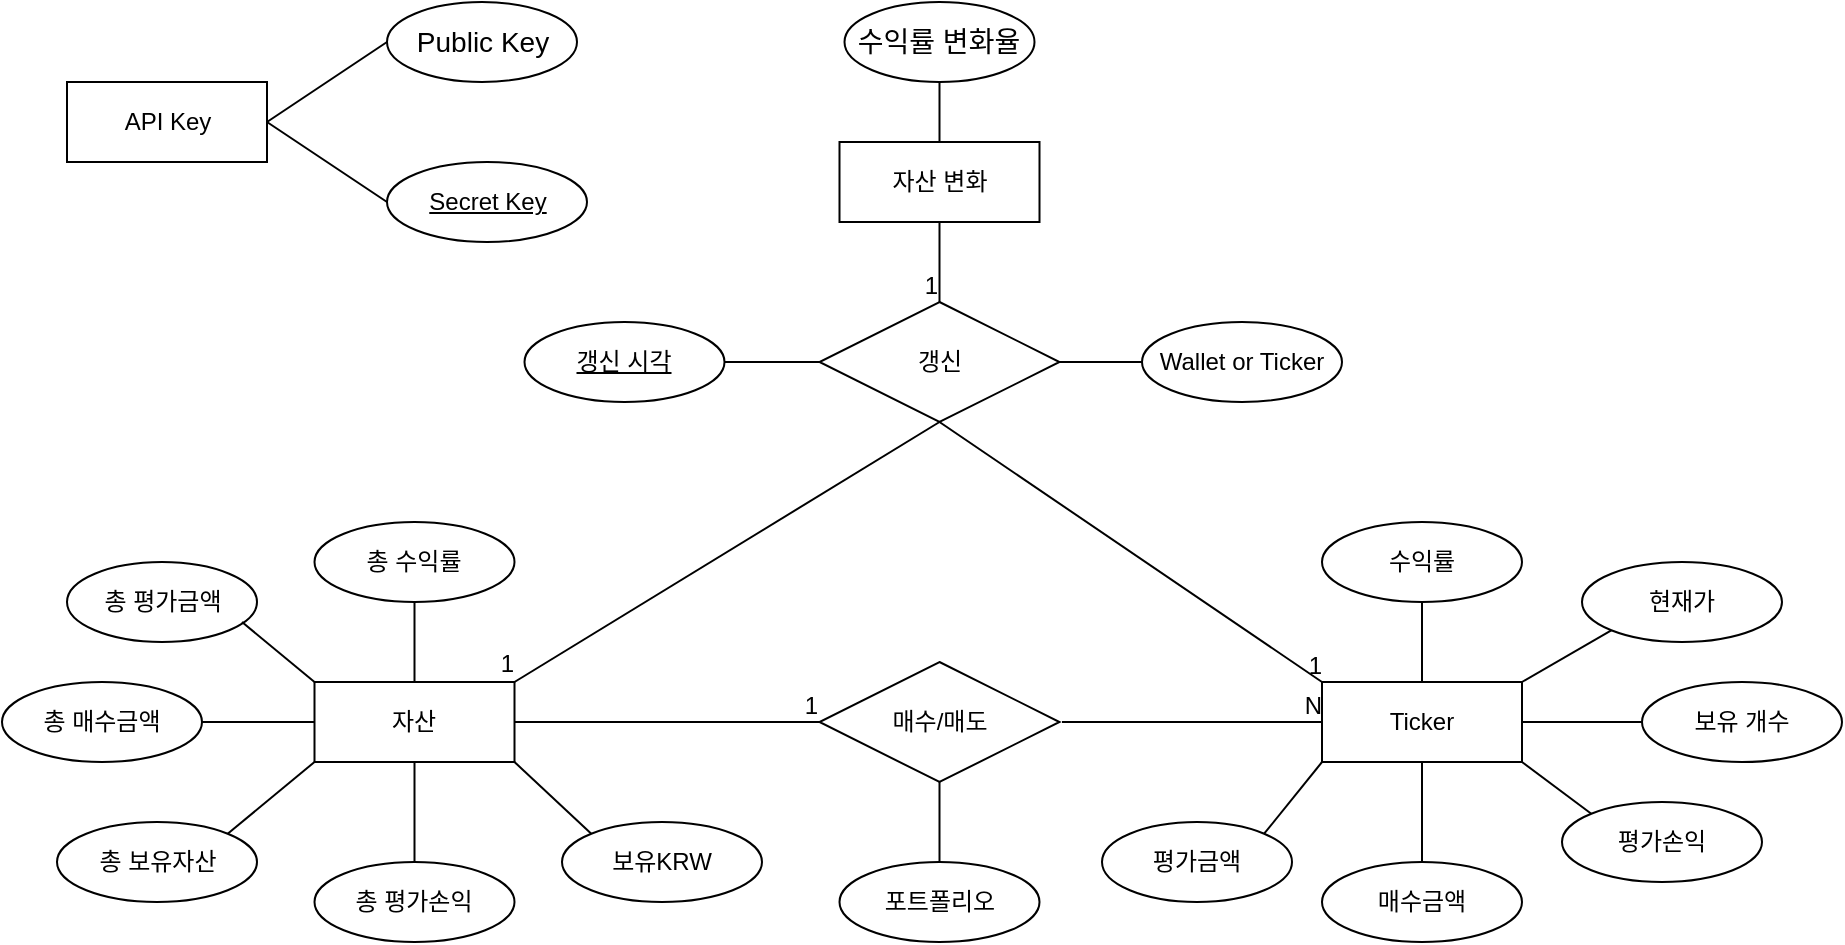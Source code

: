 <mxfile version="18.0.6" type="github">
  <diagram id="R2lEEEUBdFMjLlhIrx00" name="Page-1">
    <mxGraphModel dx="1185" dy="628" grid="1" gridSize="10" guides="1" tooltips="1" connect="1" arrows="1" fold="1" page="1" pageScale="1" pageWidth="850" pageHeight="1100" math="0" shadow="0" extFonts="Permanent Marker^https://fonts.googleapis.com/css?family=Permanent+Marker">
      <root>
        <mxCell id="0" />
        <mxCell id="1" parent="0" />
        <mxCell id="fZUxE8GodiSFgt1cu9SF-1" value="자산" style="whiteSpace=wrap;html=1;align=center;" parent="1" vertex="1">
          <mxGeometry x="166.25" y="350" width="100" height="40" as="geometry" />
        </mxCell>
        <mxCell id="fZUxE8GodiSFgt1cu9SF-2" value="보유KRW" style="ellipse;whiteSpace=wrap;html=1;align=center;" parent="1" vertex="1">
          <mxGeometry x="290" y="420" width="100" height="40" as="geometry" />
        </mxCell>
        <mxCell id="fZUxE8GodiSFgt1cu9SF-3" value="총 보유자산" style="ellipse;whiteSpace=wrap;html=1;align=center;" parent="1" vertex="1">
          <mxGeometry x="37.5" y="420" width="100" height="40" as="geometry" />
        </mxCell>
        <mxCell id="fZUxE8GodiSFgt1cu9SF-4" value="총 매수금액" style="ellipse;whiteSpace=wrap;html=1;align=center;" parent="1" vertex="1">
          <mxGeometry x="10" y="350" width="100" height="40" as="geometry" />
        </mxCell>
        <mxCell id="fZUxE8GodiSFgt1cu9SF-5" value="총 평가금액" style="ellipse;whiteSpace=wrap;html=1;align=center;" parent="1" vertex="1">
          <mxGeometry x="42.5" y="290" width="95" height="40" as="geometry" />
        </mxCell>
        <mxCell id="fZUxE8GodiSFgt1cu9SF-6" value="총 평가손익" style="ellipse;whiteSpace=wrap;html=1;align=center;" parent="1" vertex="1">
          <mxGeometry x="166.25" y="440" width="100" height="40" as="geometry" />
        </mxCell>
        <mxCell id="fZUxE8GodiSFgt1cu9SF-7" value="총 수익률" style="ellipse;whiteSpace=wrap;html=1;align=center;" parent="1" vertex="1">
          <mxGeometry x="166.25" y="270" width="100" height="40" as="geometry" />
        </mxCell>
        <mxCell id="fZUxE8GodiSFgt1cu9SF-8" value="포트폴리오" style="ellipse;whiteSpace=wrap;html=1;align=center;" parent="1" vertex="1">
          <mxGeometry x="428.75" y="440" width="100" height="40" as="geometry" />
        </mxCell>
        <mxCell id="fZUxE8GodiSFgt1cu9SF-25" value="" style="endArrow=none;html=1;rounded=0;exitX=0;exitY=0;exitDx=0;exitDy=0;" parent="1" source="fZUxE8GodiSFgt1cu9SF-1" edge="1">
          <mxGeometry width="50" height="50" relative="1" as="geometry">
            <mxPoint x="196.25" y="380" as="sourcePoint" />
            <mxPoint x="130" y="320" as="targetPoint" />
          </mxGeometry>
        </mxCell>
        <mxCell id="fZUxE8GodiSFgt1cu9SF-26" value="" style="endArrow=none;html=1;rounded=0;exitX=0;exitY=0.5;exitDx=0;exitDy=0;entryX=1;entryY=0.5;entryDx=0;entryDy=0;" parent="1" source="fZUxE8GodiSFgt1cu9SF-1" target="fZUxE8GodiSFgt1cu9SF-4" edge="1">
          <mxGeometry width="50" height="50" relative="1" as="geometry">
            <mxPoint x="206.25" y="390" as="sourcePoint" />
            <mxPoint x="151.25" y="340" as="targetPoint" />
          </mxGeometry>
        </mxCell>
        <mxCell id="fZUxE8GodiSFgt1cu9SF-27" value="" style="endArrow=none;html=1;rounded=0;entryX=1;entryY=1;entryDx=0;entryDy=0;exitX=0;exitY=0;exitDx=0;exitDy=0;" parent="1" source="fZUxE8GodiSFgt1cu9SF-2" target="fZUxE8GodiSFgt1cu9SF-1" edge="1">
          <mxGeometry width="50" height="50" relative="1" as="geometry">
            <mxPoint x="216.25" y="400" as="sourcePoint" />
            <mxPoint x="268.75" y="390" as="targetPoint" />
          </mxGeometry>
        </mxCell>
        <mxCell id="fZUxE8GodiSFgt1cu9SF-28" value="" style="endArrow=none;html=1;rounded=0;entryX=0;entryY=1;entryDx=0;entryDy=0;exitX=1;exitY=0;exitDx=0;exitDy=0;" parent="1" source="fZUxE8GodiSFgt1cu9SF-3" target="fZUxE8GodiSFgt1cu9SF-1" edge="1">
          <mxGeometry width="50" height="50" relative="1" as="geometry">
            <mxPoint x="226.25" y="410" as="sourcePoint" />
            <mxPoint x="171.25" y="360" as="targetPoint" />
          </mxGeometry>
        </mxCell>
        <mxCell id="fZUxE8GodiSFgt1cu9SF-29" value="" style="endArrow=none;html=1;rounded=0;exitX=0.5;exitY=0;exitDx=0;exitDy=0;entryX=0.5;entryY=1;entryDx=0;entryDy=0;" parent="1" source="fZUxE8GodiSFgt1cu9SF-1" target="fZUxE8GodiSFgt1cu9SF-7" edge="1">
          <mxGeometry width="50" height="50" relative="1" as="geometry">
            <mxPoint x="236.25" y="420" as="sourcePoint" />
            <mxPoint x="181.25" y="370" as="targetPoint" />
          </mxGeometry>
        </mxCell>
        <mxCell id="fZUxE8GodiSFgt1cu9SF-30" value="" style="endArrow=none;html=1;rounded=0;exitX=0.5;exitY=1;exitDx=0;exitDy=0;entryX=0.5;entryY=0;entryDx=0;entryDy=0;" parent="1" source="a19Ow-LBFyPLnFIHy7I--1" target="fZUxE8GodiSFgt1cu9SF-8" edge="1">
          <mxGeometry width="50" height="50" relative="1" as="geometry">
            <mxPoint x="266.25" y="430" as="sourcePoint" />
            <mxPoint x="211.25" y="380" as="targetPoint" />
          </mxGeometry>
        </mxCell>
        <mxCell id="fZUxE8GodiSFgt1cu9SF-31" value="" style="endArrow=none;html=1;rounded=0;exitX=0.5;exitY=1;exitDx=0;exitDy=0;entryX=0.5;entryY=0;entryDx=0;entryDy=0;" parent="1" source="fZUxE8GodiSFgt1cu9SF-1" target="fZUxE8GodiSFgt1cu9SF-6" edge="1">
          <mxGeometry width="50" height="50" relative="1" as="geometry">
            <mxPoint x="256.25" y="440" as="sourcePoint" />
            <mxPoint x="201.25" y="390" as="targetPoint" />
          </mxGeometry>
        </mxCell>
        <mxCell id="fZUxE8GodiSFgt1cu9SF-35" value="Ticker" style="whiteSpace=wrap;html=1;align=center;" parent="1" vertex="1">
          <mxGeometry x="670" y="350" width="100" height="40" as="geometry" />
        </mxCell>
        <mxCell id="fZUxE8GodiSFgt1cu9SF-38" value="매수금액" style="ellipse;whiteSpace=wrap;html=1;align=center;" parent="1" vertex="1">
          <mxGeometry x="670" y="440" width="100" height="40" as="geometry" />
        </mxCell>
        <mxCell id="fZUxE8GodiSFgt1cu9SF-39" value="평가금액" style="ellipse;whiteSpace=wrap;html=1;align=center;" parent="1" vertex="1">
          <mxGeometry x="560" y="420" width="95" height="40" as="geometry" />
        </mxCell>
        <mxCell id="fZUxE8GodiSFgt1cu9SF-40" value="평가손익" style="ellipse;whiteSpace=wrap;html=1;align=center;" parent="1" vertex="1">
          <mxGeometry x="790" y="410" width="100" height="40" as="geometry" />
        </mxCell>
        <mxCell id="fZUxE8GodiSFgt1cu9SF-41" value="수익률" style="ellipse;whiteSpace=wrap;html=1;align=center;" parent="1" vertex="1">
          <mxGeometry x="670" y="270" width="100" height="40" as="geometry" />
        </mxCell>
        <mxCell id="fZUxE8GodiSFgt1cu9SF-45" value="" style="endArrow=none;html=1;rounded=0;exitX=0;exitY=1;exitDx=0;exitDy=0;entryX=1;entryY=0;entryDx=0;entryDy=0;" parent="1" source="fZUxE8GodiSFgt1cu9SF-35" target="fZUxE8GodiSFgt1cu9SF-39" edge="1">
          <mxGeometry width="50" height="50" relative="1" as="geometry">
            <mxPoint x="700" y="385" as="sourcePoint" />
            <mxPoint x="645" y="335" as="targetPoint" />
          </mxGeometry>
        </mxCell>
        <mxCell id="fZUxE8GodiSFgt1cu9SF-46" value="" style="endArrow=none;html=1;rounded=0;exitX=0.5;exitY=1;exitDx=0;exitDy=0;" parent="1" source="fZUxE8GodiSFgt1cu9SF-35" target="fZUxE8GodiSFgt1cu9SF-38" edge="1">
          <mxGeometry width="50" height="50" relative="1" as="geometry">
            <mxPoint x="710" y="395" as="sourcePoint" />
            <mxPoint x="655" y="345" as="targetPoint" />
          </mxGeometry>
        </mxCell>
        <mxCell id="fZUxE8GodiSFgt1cu9SF-49" value="" style="endArrow=none;html=1;rounded=0;exitX=1;exitY=0;exitDx=0;exitDy=0;entryX=1;entryY=0;entryDx=0;entryDy=0;" parent="1" source="fZUxE8GodiSFgt1cu9SF-35" target="fZUxE8GodiSFgt1cu9SF-35" edge="1">
          <mxGeometry width="50" height="50" relative="1" as="geometry">
            <mxPoint x="740" y="425" as="sourcePoint" />
            <mxPoint x="685" y="375" as="targetPoint" />
          </mxGeometry>
        </mxCell>
        <mxCell id="fZUxE8GodiSFgt1cu9SF-51" value="" style="endArrow=none;html=1;rounded=0;exitX=1;exitY=1;exitDx=0;exitDy=0;entryX=0;entryY=0;entryDx=0;entryDy=0;" parent="1" source="fZUxE8GodiSFgt1cu9SF-35" target="fZUxE8GodiSFgt1cu9SF-40" edge="1">
          <mxGeometry width="50" height="50" relative="1" as="geometry">
            <mxPoint x="760" y="445" as="sourcePoint" />
            <mxPoint x="705" y="395" as="targetPoint" />
          </mxGeometry>
        </mxCell>
        <mxCell id="ejNUEAdqmyNfgnqUW0LH-1" value="API Key" style="whiteSpace=wrap;html=1;align=center;" parent="1" vertex="1">
          <mxGeometry x="42.5" y="50" width="100" height="40" as="geometry" />
        </mxCell>
        <mxCell id="ejNUEAdqmyNfgnqUW0LH-3" value="Secret Key" style="ellipse;whiteSpace=wrap;html=1;align=center;fontStyle=4;" parent="1" vertex="1">
          <mxGeometry x="202.5" y="90" width="100" height="40" as="geometry" />
        </mxCell>
        <mxCell id="ejNUEAdqmyNfgnqUW0LH-4" value="" style="endArrow=none;html=1;rounded=0;exitX=1;exitY=0.5;exitDx=0;exitDy=0;entryX=0;entryY=0.5;entryDx=0;entryDy=0;" parent="1" source="ejNUEAdqmyNfgnqUW0LH-1" target="a19Ow-LBFyPLnFIHy7I--29" edge="1">
          <mxGeometry relative="1" as="geometry">
            <mxPoint x="262.5" y="190" as="sourcePoint" />
            <mxPoint x="202.5" y="30" as="targetPoint" />
          </mxGeometry>
        </mxCell>
        <mxCell id="ejNUEAdqmyNfgnqUW0LH-5" value="" style="endArrow=none;html=1;rounded=0;exitX=1;exitY=0.5;exitDx=0;exitDy=0;entryX=0;entryY=0.5;entryDx=0;entryDy=0;" parent="1" source="ejNUEAdqmyNfgnqUW0LH-1" target="ejNUEAdqmyNfgnqUW0LH-3" edge="1">
          <mxGeometry relative="1" as="geometry">
            <mxPoint x="152.5" y="80" as="sourcePoint" />
            <mxPoint x="212.5" y="40" as="targetPoint" />
          </mxGeometry>
        </mxCell>
        <mxCell id="ejNUEAdqmyNfgnqUW0LH-6" value="자산 변화" style="whiteSpace=wrap;html=1;align=center;" parent="1" vertex="1">
          <mxGeometry x="428.75" y="80" width="100" height="40" as="geometry" />
        </mxCell>
        <mxCell id="ejNUEAdqmyNfgnqUW0LH-8" value="&lt;div style=&quot;text-align: left;&quot;&gt;&lt;font face=&quot;Apple SD Gothic Neo, arial, sans-serif&quot;&gt;&lt;span style=&quot;font-size: 14px;&quot;&gt;수익률 변화율&lt;/span&gt;&lt;/font&gt;&lt;/div&gt;" style="ellipse;whiteSpace=wrap;html=1;align=center;fontColor=default;labelBackgroundColor=default;" parent="1" vertex="1">
          <mxGeometry x="431.25" y="10" width="95" height="40" as="geometry" />
        </mxCell>
        <mxCell id="ejNUEAdqmyNfgnqUW0LH-13" value="" style="endArrow=none;html=1;rounded=0;exitX=0.5;exitY=0;exitDx=0;exitDy=0;entryX=0.5;entryY=1;entryDx=0;entryDy=0;" parent="1" source="ejNUEAdqmyNfgnqUW0LH-6" target="ejNUEAdqmyNfgnqUW0LH-8" edge="1">
          <mxGeometry width="50" height="50" relative="1" as="geometry">
            <mxPoint x="456.25" y="80" as="sourcePoint" />
            <mxPoint x="401.25" y="30" as="targetPoint" />
          </mxGeometry>
        </mxCell>
        <mxCell id="ejNUEAdqmyNfgnqUW0LH-19" value="현재가" style="ellipse;whiteSpace=wrap;html=1;align=center;" parent="1" vertex="1">
          <mxGeometry x="800" y="290" width="100" height="40" as="geometry" />
        </mxCell>
        <mxCell id="ejNUEAdqmyNfgnqUW0LH-26" value="" style="endArrow=none;html=1;rounded=0;exitX=1;exitY=0;exitDx=0;exitDy=0;entryX=0;entryY=1;entryDx=0;entryDy=0;" parent="1" source="fZUxE8GodiSFgt1cu9SF-35" target="ejNUEAdqmyNfgnqUW0LH-19" edge="1">
          <mxGeometry width="50" height="50" relative="1" as="geometry">
            <mxPoint x="860" y="490" as="sourcePoint" />
            <mxPoint x="840" y="350" as="targetPoint" />
          </mxGeometry>
        </mxCell>
        <mxCell id="a19Ow-LBFyPLnFIHy7I--1" value="매수/매도" style="shape=rhombus;perimeter=rhombusPerimeter;whiteSpace=wrap;html=1;align=center;" vertex="1" parent="1">
          <mxGeometry x="418.75" y="340" width="120" height="60" as="geometry" />
        </mxCell>
        <mxCell id="a19Ow-LBFyPLnFIHy7I--2" value="" style="endArrow=none;html=1;rounded=0;entryX=0;entryY=0.5;entryDx=0;entryDy=0;exitX=1;exitY=0.5;exitDx=0;exitDy=0;" edge="1" parent="1" source="fZUxE8GodiSFgt1cu9SF-1" target="a19Ow-LBFyPLnFIHy7I--1">
          <mxGeometry relative="1" as="geometry">
            <mxPoint x="258.75" y="370" as="sourcePoint" />
            <mxPoint x="388.75" y="370" as="targetPoint" />
          </mxGeometry>
        </mxCell>
        <mxCell id="a19Ow-LBFyPLnFIHy7I--3" value="1" style="resizable=0;html=1;align=right;verticalAlign=bottom;" connectable="0" vertex="1" parent="a19Ow-LBFyPLnFIHy7I--2">
          <mxGeometry x="1" relative="1" as="geometry" />
        </mxCell>
        <mxCell id="a19Ow-LBFyPLnFIHy7I--4" value="" style="endArrow=none;html=1;rounded=0;entryX=0.5;entryY=1;entryDx=0;entryDy=0;" edge="1" parent="1" source="fZUxE8GodiSFgt1cu9SF-35" target="fZUxE8GodiSFgt1cu9SF-41">
          <mxGeometry width="50" height="50" relative="1" as="geometry">
            <mxPoint x="680" y="365" as="sourcePoint" />
            <mxPoint x="637.5" y="335" as="targetPoint" />
          </mxGeometry>
        </mxCell>
        <mxCell id="a19Ow-LBFyPLnFIHy7I--5" value="" style="endArrow=none;html=1;rounded=0;entryX=0;entryY=0.5;entryDx=0;entryDy=0;" edge="1" parent="1" target="fZUxE8GodiSFgt1cu9SF-35">
          <mxGeometry relative="1" as="geometry">
            <mxPoint x="540" y="370" as="sourcePoint" />
            <mxPoint x="788.75" y="370" as="targetPoint" />
          </mxGeometry>
        </mxCell>
        <mxCell id="a19Ow-LBFyPLnFIHy7I--6" value="N" style="resizable=0;html=1;align=right;verticalAlign=bottom;" connectable="0" vertex="1" parent="a19Ow-LBFyPLnFIHy7I--5">
          <mxGeometry x="1" relative="1" as="geometry" />
        </mxCell>
        <mxCell id="a19Ow-LBFyPLnFIHy7I--8" value="갱신" style="shape=rhombus;perimeter=rhombusPerimeter;whiteSpace=wrap;html=1;align=center;" vertex="1" parent="1">
          <mxGeometry x="418.75" y="160" width="120" height="60" as="geometry" />
        </mxCell>
        <mxCell id="a19Ow-LBFyPLnFIHy7I--9" value="" style="endArrow=none;html=1;rounded=0;entryX=1;entryY=0;entryDx=0;entryDy=0;exitX=0.5;exitY=1;exitDx=0;exitDy=0;" edge="1" parent="1" source="a19Ow-LBFyPLnFIHy7I--8" target="fZUxE8GodiSFgt1cu9SF-1">
          <mxGeometry relative="1" as="geometry">
            <mxPoint x="296.25" y="340" as="sourcePoint" />
            <mxPoint x="428.75" y="340" as="targetPoint" />
          </mxGeometry>
        </mxCell>
        <mxCell id="a19Ow-LBFyPLnFIHy7I--10" value="1" style="resizable=0;html=1;align=right;verticalAlign=bottom;" connectable="0" vertex="1" parent="a19Ow-LBFyPLnFIHy7I--9">
          <mxGeometry x="1" relative="1" as="geometry" />
        </mxCell>
        <mxCell id="a19Ow-LBFyPLnFIHy7I--11" value="" style="endArrow=none;html=1;rounded=0;exitX=0.5;exitY=1;exitDx=0;exitDy=0;" edge="1" parent="1" source="ejNUEAdqmyNfgnqUW0LH-6" target="a19Ow-LBFyPLnFIHy7I--8">
          <mxGeometry relative="1" as="geometry">
            <mxPoint x="548.75" y="340" as="sourcePoint" />
            <mxPoint x="681.25" y="340" as="targetPoint" />
          </mxGeometry>
        </mxCell>
        <mxCell id="a19Ow-LBFyPLnFIHy7I--12" value="1" style="resizable=0;html=1;align=right;verticalAlign=bottom;" connectable="0" vertex="1" parent="a19Ow-LBFyPLnFIHy7I--11">
          <mxGeometry x="1" relative="1" as="geometry" />
        </mxCell>
        <mxCell id="a19Ow-LBFyPLnFIHy7I--16" value="" style="endArrow=none;html=1;rounded=0;entryX=0;entryY=0;entryDx=0;entryDy=0;exitX=0.5;exitY=1;exitDx=0;exitDy=0;" edge="1" parent="1" source="a19Ow-LBFyPLnFIHy7I--8" target="fZUxE8GodiSFgt1cu9SF-35">
          <mxGeometry relative="1" as="geometry">
            <mxPoint x="601" y="320" as="sourcePoint" />
            <mxPoint x="541" y="290" as="targetPoint" />
          </mxGeometry>
        </mxCell>
        <mxCell id="a19Ow-LBFyPLnFIHy7I--17" value="1" style="resizable=0;html=1;align=right;verticalAlign=bottom;" connectable="0" vertex="1" parent="a19Ow-LBFyPLnFIHy7I--16">
          <mxGeometry x="1" relative="1" as="geometry" />
        </mxCell>
        <mxCell id="a19Ow-LBFyPLnFIHy7I--21" value="" style="endArrow=none;html=1;rounded=0;entryX=0;entryY=0.5;entryDx=0;entryDy=0;exitX=1;exitY=0.5;exitDx=0;exitDy=0;" edge="1" parent="1" target="a19Ow-LBFyPLnFIHy7I--27" source="a19Ow-LBFyPLnFIHy7I--8">
          <mxGeometry width="50" height="50" relative="1" as="geometry">
            <mxPoint x="930" y="220" as="sourcePoint" />
            <mxPoint x="810" y="220" as="targetPoint" />
          </mxGeometry>
        </mxCell>
        <mxCell id="a19Ow-LBFyPLnFIHy7I--22" value="갱신 시각" style="ellipse;whiteSpace=wrap;html=1;align=center;fontStyle=4;" vertex="1" parent="1">
          <mxGeometry x="271.25" y="170" width="100" height="40" as="geometry" />
        </mxCell>
        <mxCell id="a19Ow-LBFyPLnFIHy7I--23" value="" style="endArrow=none;html=1;rounded=0;exitX=0;exitY=0.5;exitDx=0;exitDy=0;entryX=1;entryY=0.5;entryDx=0;entryDy=0;" edge="1" parent="1" target="a19Ow-LBFyPLnFIHy7I--22" source="a19Ow-LBFyPLnFIHy7I--8">
          <mxGeometry width="50" height="50" relative="1" as="geometry">
            <mxPoint x="361.25" y="210" as="sourcePoint" />
            <mxPoint x="351.25" y="180" as="targetPoint" />
          </mxGeometry>
        </mxCell>
        <mxCell id="a19Ow-LBFyPLnFIHy7I--27" value="Wallet or Ticker" style="ellipse;whiteSpace=wrap;html=1;align=center;" vertex="1" parent="1">
          <mxGeometry x="580" y="170" width="100" height="40" as="geometry" />
        </mxCell>
        <mxCell id="a19Ow-LBFyPLnFIHy7I--29" value="&lt;div style=&quot;text-align: left;&quot;&gt;&lt;font face=&quot;Apple SD Gothic Neo, arial, sans-serif&quot;&gt;&lt;span style=&quot;font-size: 14px;&quot;&gt;Public Key&lt;/span&gt;&lt;/font&gt;&lt;/div&gt;" style="ellipse;whiteSpace=wrap;html=1;align=center;fontColor=default;labelBackgroundColor=default;" vertex="1" parent="1">
          <mxGeometry x="202.5" y="10" width="95" height="40" as="geometry" />
        </mxCell>
        <mxCell id="a19Ow-LBFyPLnFIHy7I--30" value="" style="endArrow=none;html=1;rounded=0;exitX=1;exitY=0;exitDx=0;exitDy=0;entryX=1;entryY=0;entryDx=0;entryDy=0;" edge="1" parent="1">
          <mxGeometry width="50" height="50" relative="1" as="geometry">
            <mxPoint x="810" y="399.17" as="sourcePoint" />
            <mxPoint x="810" y="399.17" as="targetPoint" />
          </mxGeometry>
        </mxCell>
        <mxCell id="a19Ow-LBFyPLnFIHy7I--31" value="보유 개수" style="ellipse;whiteSpace=wrap;html=1;align=center;" vertex="1" parent="1">
          <mxGeometry x="830" y="350" width="100" height="40" as="geometry" />
        </mxCell>
        <mxCell id="a19Ow-LBFyPLnFIHy7I--32" value="" style="endArrow=none;html=1;rounded=0;exitX=1;exitY=0.5;exitDx=0;exitDy=0;entryX=0;entryY=0.5;entryDx=0;entryDy=0;" edge="1" parent="1" target="a19Ow-LBFyPLnFIHy7I--31" source="fZUxE8GodiSFgt1cu9SF-35">
          <mxGeometry width="50" height="50" relative="1" as="geometry">
            <mxPoint x="810" y="399.17" as="sourcePoint" />
            <mxPoint x="880" y="399.17" as="targetPoint" />
          </mxGeometry>
        </mxCell>
      </root>
    </mxGraphModel>
  </diagram>
</mxfile>
